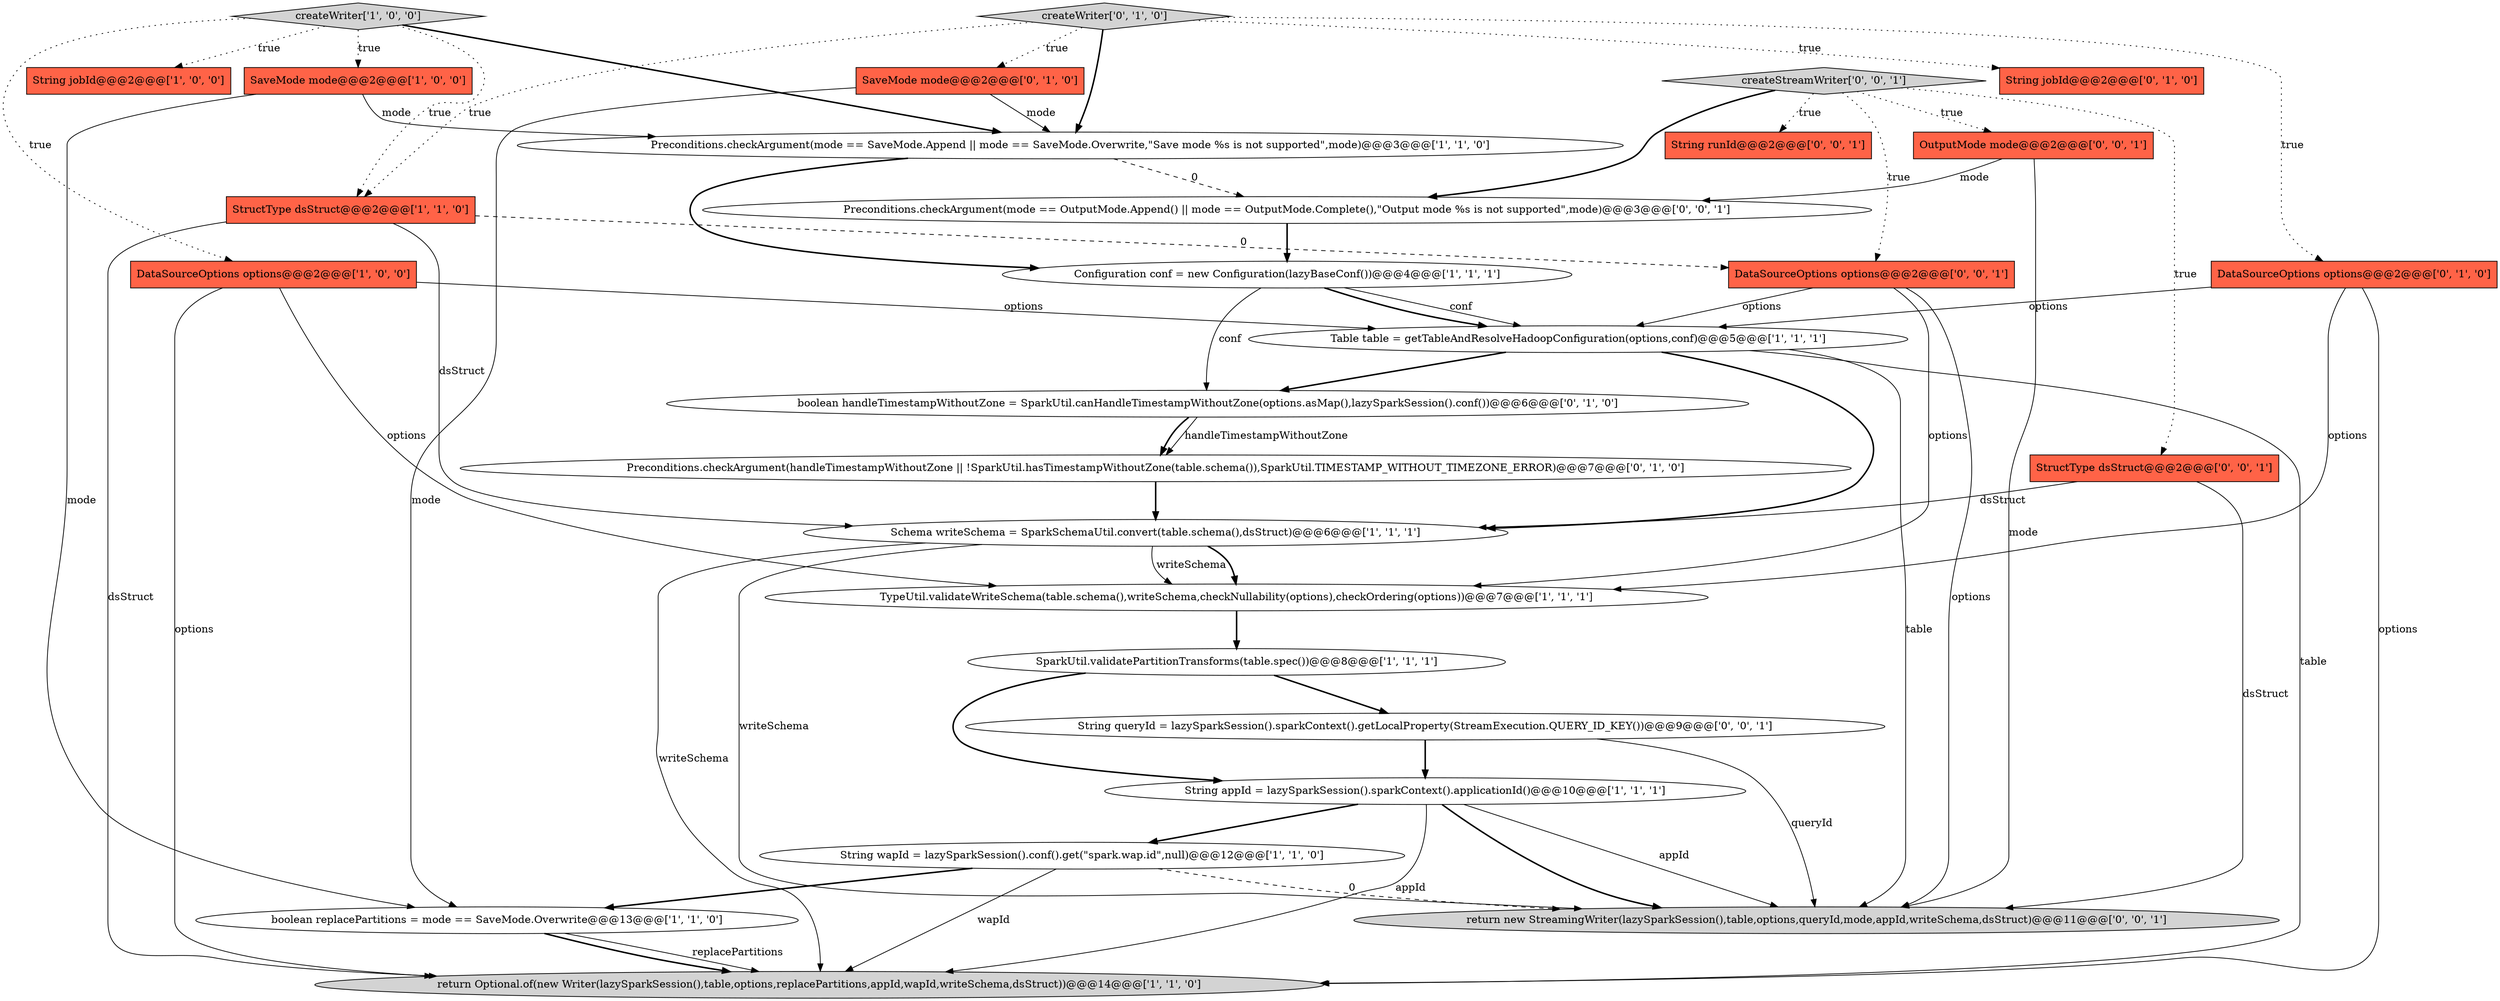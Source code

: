 digraph {
24 [style = filled, label = "String runId@@@2@@@['0', '0', '1']", fillcolor = tomato, shape = box image = "AAA0AAABBB3BBB"];
8 [style = filled, label = "String wapId = lazySparkSession().conf().get(\"spark.wap.id\",null)@@@12@@@['1', '1', '0']", fillcolor = white, shape = ellipse image = "AAA0AAABBB1BBB"];
19 [style = filled, label = "Preconditions.checkArgument(handleTimestampWithoutZone || !SparkUtil.hasTimestampWithoutZone(table.schema()),SparkUtil.TIMESTAMP_WITHOUT_TIMEZONE_ERROR)@@@7@@@['0', '1', '0']", fillcolor = white, shape = ellipse image = "AAA1AAABBB2BBB"];
0 [style = filled, label = "TypeUtil.validateWriteSchema(table.schema(),writeSchema,checkNullability(options),checkOrdering(options))@@@7@@@['1', '1', '1']", fillcolor = white, shape = ellipse image = "AAA0AAABBB1BBB"];
25 [style = filled, label = "StructType dsStruct@@@2@@@['0', '0', '1']", fillcolor = tomato, shape = box image = "AAA0AAABBB3BBB"];
11 [style = filled, label = "SaveMode mode@@@2@@@['1', '0', '0']", fillcolor = tomato, shape = box image = "AAA0AAABBB1BBB"];
10 [style = filled, label = "Preconditions.checkArgument(mode == SaveMode.Append || mode == SaveMode.Overwrite,\"Save mode %s is not supported\",mode)@@@3@@@['1', '1', '0']", fillcolor = white, shape = ellipse image = "AAA0AAABBB1BBB"];
22 [style = filled, label = "String queryId = lazySparkSession().sparkContext().getLocalProperty(StreamExecution.QUERY_ID_KEY())@@@9@@@['0', '0', '1']", fillcolor = white, shape = ellipse image = "AAA0AAABBB3BBB"];
27 [style = filled, label = "Preconditions.checkArgument(mode == OutputMode.Append() || mode == OutputMode.Complete(),\"Output mode %s is not supported\",mode)@@@3@@@['0', '0', '1']", fillcolor = white, shape = ellipse image = "AAA0AAABBB3BBB"];
1 [style = filled, label = "boolean replacePartitions = mode == SaveMode.Overwrite@@@13@@@['1', '1', '0']", fillcolor = white, shape = ellipse image = "AAA0AAABBB1BBB"];
21 [style = filled, label = "createStreamWriter['0', '0', '1']", fillcolor = lightgray, shape = diamond image = "AAA0AAABBB3BBB"];
18 [style = filled, label = "boolean handleTimestampWithoutZone = SparkUtil.canHandleTimestampWithoutZone(options.asMap(),lazySparkSession().conf())@@@6@@@['0', '1', '0']", fillcolor = white, shape = ellipse image = "AAA1AAABBB2BBB"];
14 [style = filled, label = "String appId = lazySparkSession().sparkContext().applicationId()@@@10@@@['1', '1', '1']", fillcolor = white, shape = ellipse image = "AAA0AAABBB1BBB"];
6 [style = filled, label = "String jobId@@@2@@@['1', '0', '0']", fillcolor = tomato, shape = box image = "AAA0AAABBB1BBB"];
17 [style = filled, label = "String jobId@@@2@@@['0', '1', '0']", fillcolor = tomato, shape = box image = "AAA0AAABBB2BBB"];
13 [style = filled, label = "StructType dsStruct@@@2@@@['1', '1', '0']", fillcolor = tomato, shape = box image = "AAA0AAABBB1BBB"];
15 [style = filled, label = "SaveMode mode@@@2@@@['0', '1', '0']", fillcolor = tomato, shape = box image = "AAA0AAABBB2BBB"];
9 [style = filled, label = "return Optional.of(new Writer(lazySparkSession(),table,options,replacePartitions,appId,wapId,writeSchema,dsStruct))@@@14@@@['1', '1', '0']", fillcolor = lightgray, shape = ellipse image = "AAA0AAABBB1BBB"];
3 [style = filled, label = "DataSourceOptions options@@@2@@@['1', '0', '0']", fillcolor = tomato, shape = box image = "AAA0AAABBB1BBB"];
20 [style = filled, label = "createWriter['0', '1', '0']", fillcolor = lightgray, shape = diamond image = "AAA0AAABBB2BBB"];
26 [style = filled, label = "DataSourceOptions options@@@2@@@['0', '0', '1']", fillcolor = tomato, shape = box image = "AAA0AAABBB3BBB"];
23 [style = filled, label = "OutputMode mode@@@2@@@['0', '0', '1']", fillcolor = tomato, shape = box image = "AAA0AAABBB3BBB"];
2 [style = filled, label = "Schema writeSchema = SparkSchemaUtil.convert(table.schema(),dsStruct)@@@6@@@['1', '1', '1']", fillcolor = white, shape = ellipse image = "AAA0AAABBB1BBB"];
12 [style = filled, label = "SparkUtil.validatePartitionTransforms(table.spec())@@@8@@@['1', '1', '1']", fillcolor = white, shape = ellipse image = "AAA0AAABBB1BBB"];
5 [style = filled, label = "Table table = getTableAndResolveHadoopConfiguration(options,conf)@@@5@@@['1', '1', '1']", fillcolor = white, shape = ellipse image = "AAA0AAABBB1BBB"];
16 [style = filled, label = "DataSourceOptions options@@@2@@@['0', '1', '0']", fillcolor = tomato, shape = box image = "AAA0AAABBB2BBB"];
4 [style = filled, label = "createWriter['1', '0', '0']", fillcolor = lightgray, shape = diamond image = "AAA0AAABBB1BBB"];
28 [style = filled, label = "return new StreamingWriter(lazySparkSession(),table,options,queryId,mode,appId,writeSchema,dsStruct)@@@11@@@['0', '0', '1']", fillcolor = lightgray, shape = ellipse image = "AAA0AAABBB3BBB"];
7 [style = filled, label = "Configuration conf = new Configuration(lazyBaseConf())@@@4@@@['1', '1', '1']", fillcolor = white, shape = ellipse image = "AAA0AAABBB1BBB"];
5->2 [style = bold, label=""];
8->28 [style = dashed, label="0"];
16->0 [style = solid, label="options"];
18->19 [style = solid, label="handleTimestampWithoutZone"];
13->26 [style = dashed, label="0"];
26->5 [style = solid, label="options"];
1->9 [style = bold, label=""];
27->7 [style = bold, label=""];
21->25 [style = dotted, label="true"];
3->9 [style = solid, label="options"];
16->9 [style = solid, label="options"];
20->10 [style = bold, label=""];
4->3 [style = dotted, label="true"];
14->9 [style = solid, label="appId"];
5->9 [style = solid, label="table"];
2->0 [style = solid, label="writeSchema"];
12->14 [style = bold, label=""];
22->28 [style = solid, label="queryId"];
21->24 [style = dotted, label="true"];
11->1 [style = solid, label="mode"];
4->11 [style = dotted, label="true"];
20->17 [style = dotted, label="true"];
21->23 [style = dotted, label="true"];
20->16 [style = dotted, label="true"];
11->10 [style = solid, label="mode"];
15->1 [style = solid, label="mode"];
23->27 [style = solid, label="mode"];
15->10 [style = solid, label="mode"];
12->22 [style = bold, label=""];
8->1 [style = bold, label=""];
14->28 [style = bold, label=""];
20->15 [style = dotted, label="true"];
13->2 [style = solid, label="dsStruct"];
3->5 [style = solid, label="options"];
16->5 [style = solid, label="options"];
10->7 [style = bold, label=""];
21->26 [style = dotted, label="true"];
25->2 [style = solid, label="dsStruct"];
2->28 [style = solid, label="writeSchema"];
14->28 [style = solid, label="appId"];
0->12 [style = bold, label=""];
18->19 [style = bold, label=""];
22->14 [style = bold, label=""];
5->28 [style = solid, label="table"];
10->27 [style = dashed, label="0"];
14->8 [style = bold, label=""];
7->5 [style = solid, label="conf"];
5->18 [style = bold, label=""];
20->13 [style = dotted, label="true"];
21->27 [style = bold, label=""];
26->0 [style = solid, label="options"];
7->18 [style = solid, label="conf"];
7->5 [style = bold, label=""];
26->28 [style = solid, label="options"];
25->28 [style = solid, label="dsStruct"];
4->10 [style = bold, label=""];
2->0 [style = bold, label=""];
19->2 [style = bold, label=""];
4->13 [style = dotted, label="true"];
8->9 [style = solid, label="wapId"];
1->9 [style = solid, label="replacePartitions"];
4->6 [style = dotted, label="true"];
2->9 [style = solid, label="writeSchema"];
13->9 [style = solid, label="dsStruct"];
3->0 [style = solid, label="options"];
23->28 [style = solid, label="mode"];
}
